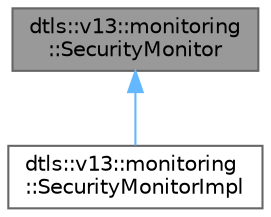 digraph "dtls::v13::monitoring::SecurityMonitor"
{
 // LATEX_PDF_SIZE
  bgcolor="transparent";
  edge [fontname=Helvetica,fontsize=10,labelfontname=Helvetica,labelfontsize=10];
  node [fontname=Helvetica,fontsize=10,shape=box,height=0.2,width=0.4];
  Node1 [id="Node000001",label="dtls::v13::monitoring\l::SecurityMonitor",height=0.2,width=0.4,color="gray40", fillcolor="grey60", style="filled", fontcolor="black",tooltip="Security monitor."];
  Node1 -> Node2 [id="edge1_Node000001_Node000002",dir="back",color="steelblue1",style="solid",tooltip=" "];
  Node2 [id="Node000002",label="dtls::v13::monitoring\l::SecurityMonitorImpl",height=0.2,width=0.4,color="gray40", fillcolor="white", style="filled",URL="$classdtls_1_1v13_1_1monitoring_1_1SecurityMonitorImpl.html",tooltip="Security monitor implementation."];
}
